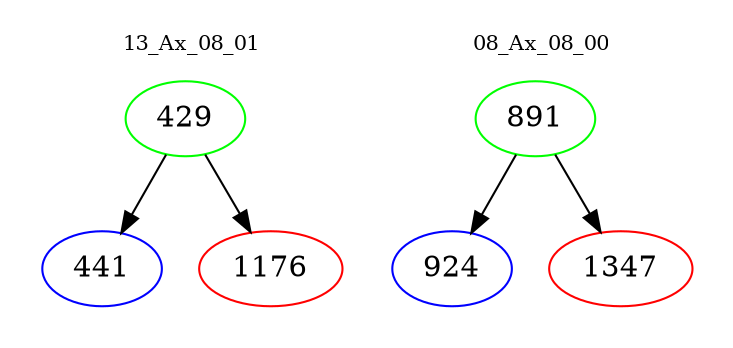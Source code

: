 digraph{
subgraph cluster_0 {
color = white
label = "13_Ax_08_01";
fontsize=10;
T0_429 [label="429", color="green"]
T0_429 -> T0_441 [color="black"]
T0_441 [label="441", color="blue"]
T0_429 -> T0_1176 [color="black"]
T0_1176 [label="1176", color="red"]
}
subgraph cluster_1 {
color = white
label = "08_Ax_08_00";
fontsize=10;
T1_891 [label="891", color="green"]
T1_891 -> T1_924 [color="black"]
T1_924 [label="924", color="blue"]
T1_891 -> T1_1347 [color="black"]
T1_1347 [label="1347", color="red"]
}
}
